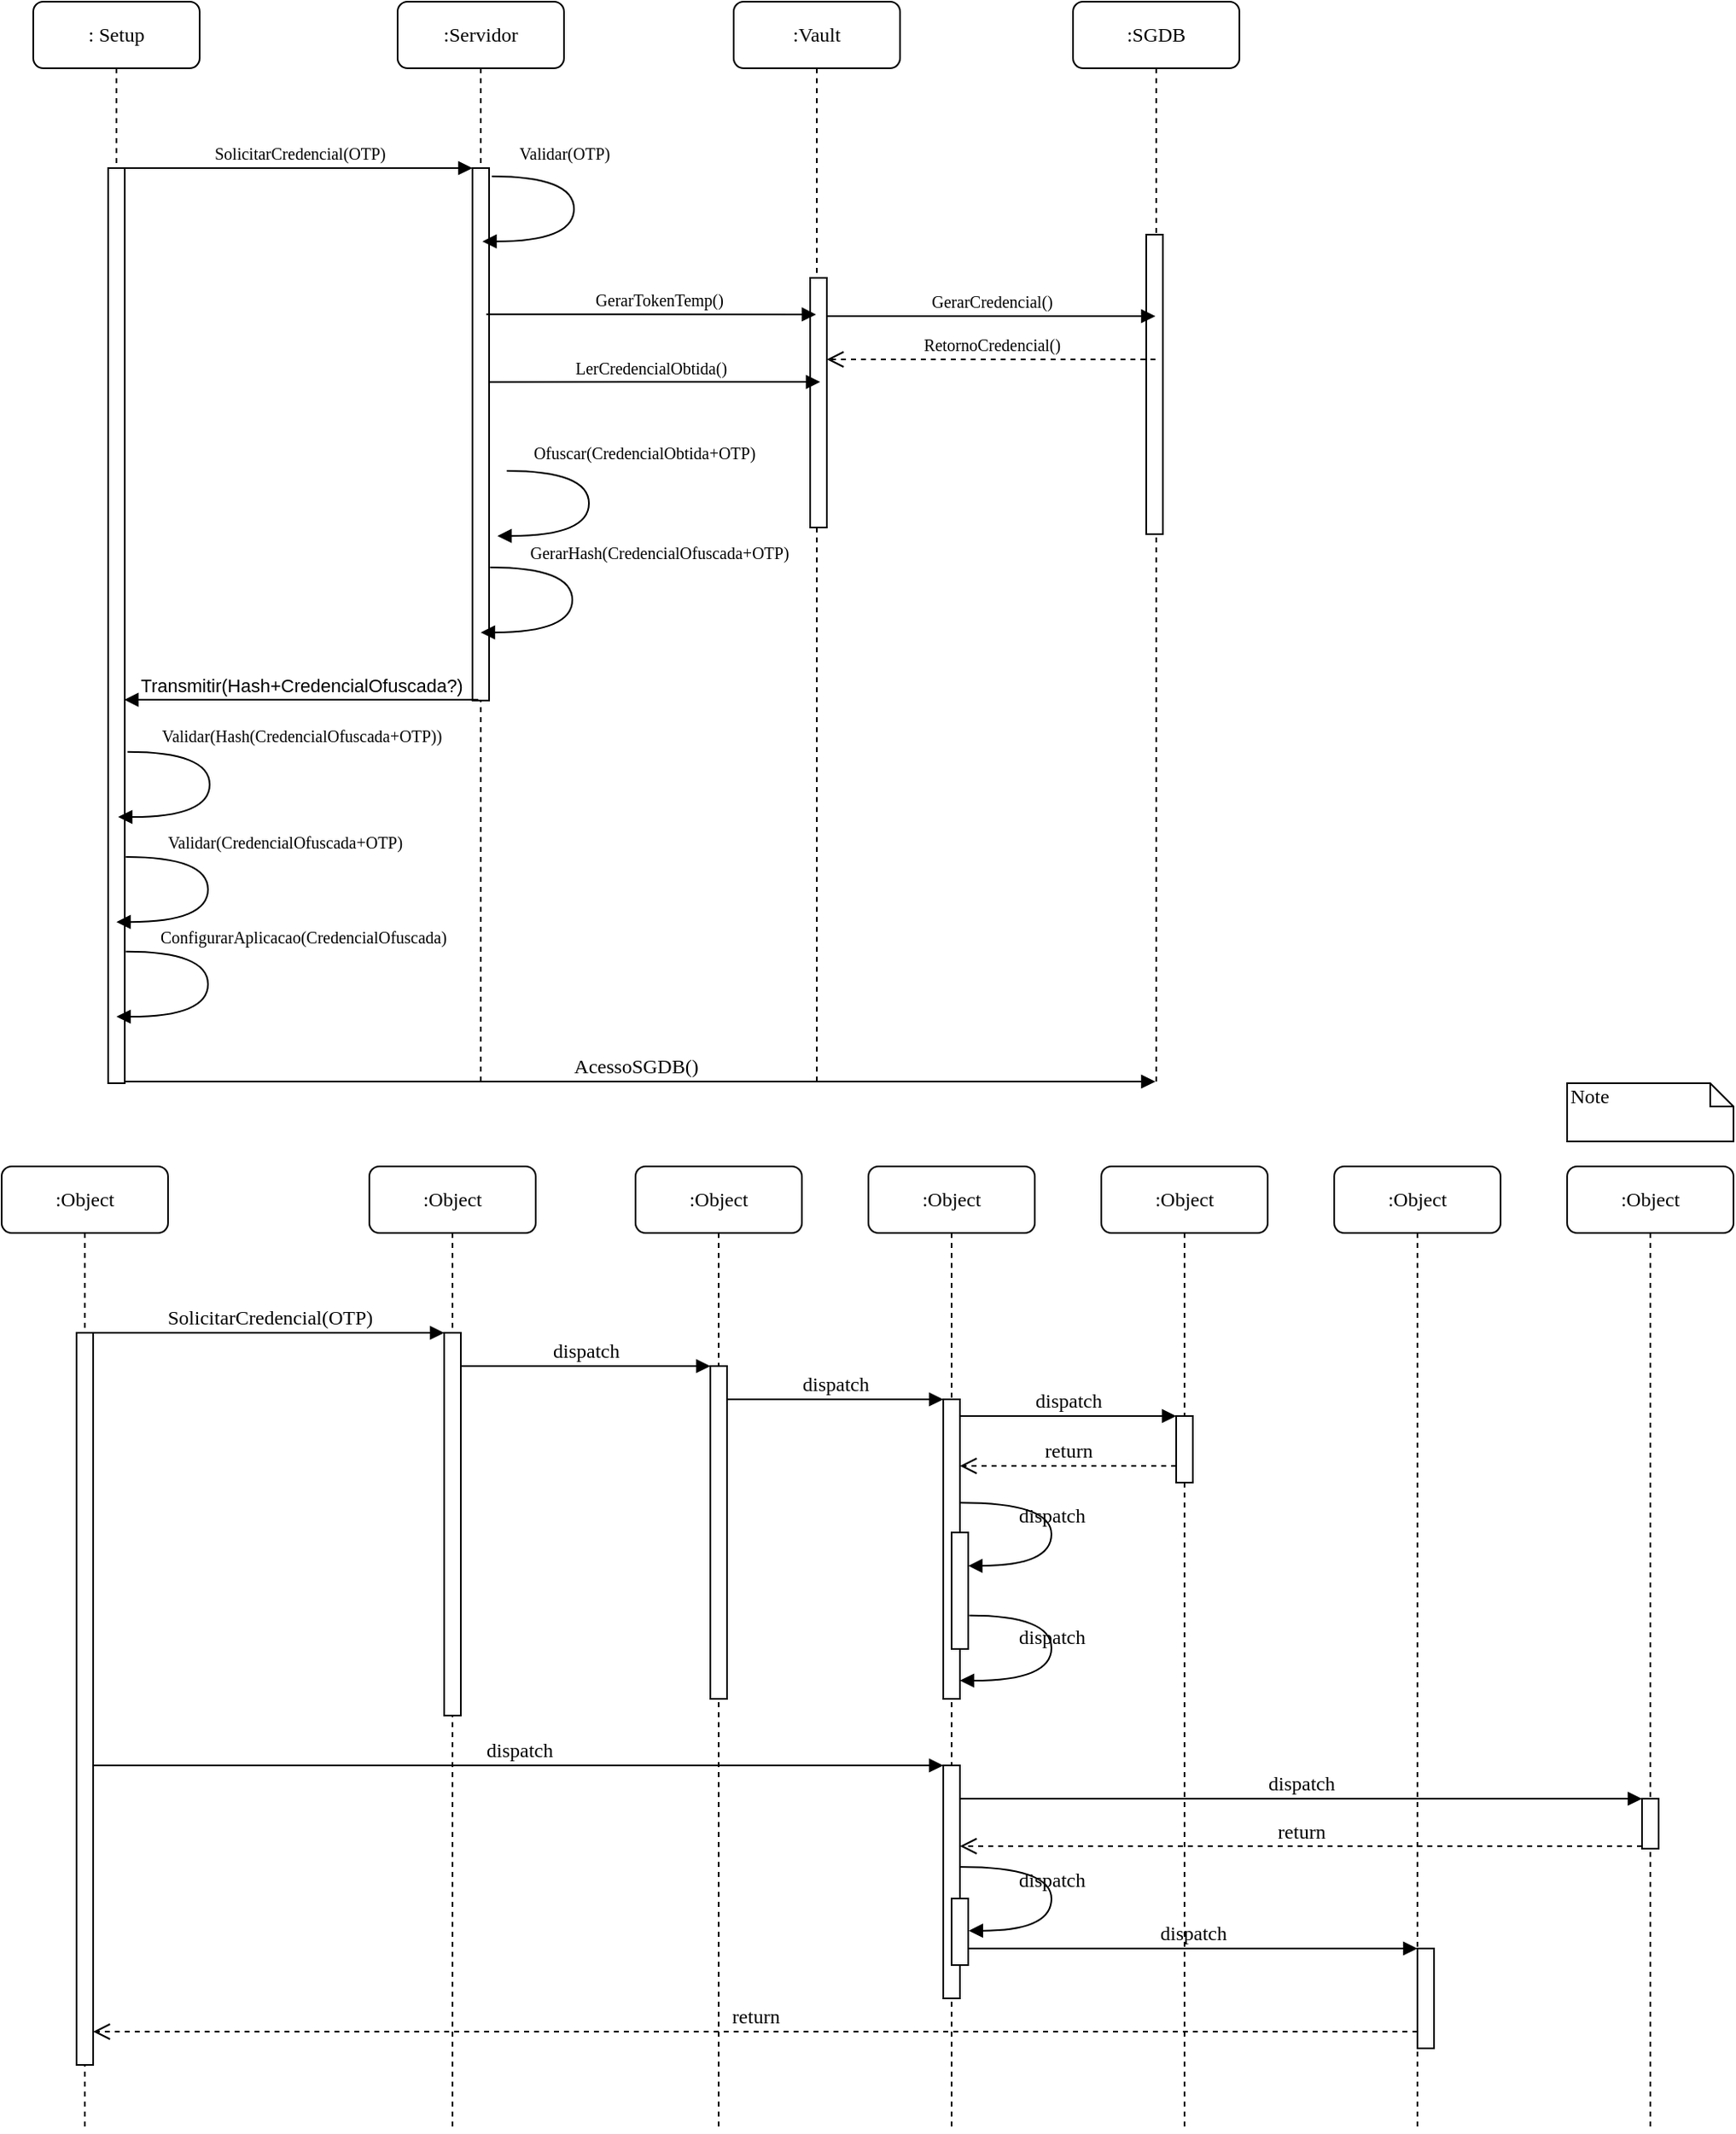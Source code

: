 <mxfile version="24.7.8">
  <diagram name="Page-1" id="13e1069c-82ec-6db2-03f1-153e76fe0fe0">
    <mxGraphModel dx="1338" dy="820" grid="1" gridSize="10" guides="1" tooltips="1" connect="1" arrows="1" fold="1" page="1" pageScale="1" pageWidth="1100" pageHeight="850" background="none" math="0" shadow="0">
      <root>
        <mxCell id="0" />
        <mxCell id="1" parent="0" />
        <mxCell id="7baba1c4bc27f4b0-2" value=":Servidor" style="shape=umlLifeline;perimeter=lifelinePerimeter;whiteSpace=wrap;html=1;container=1;collapsible=0;recursiveResize=0;outlineConnect=0;rounded=1;shadow=0;comic=0;labelBackgroundColor=none;strokeWidth=1;fontFamily=Verdana;fontSize=12;align=center;" parent="1" vertex="1">
          <mxGeometry x="238" y="80" width="100" height="650" as="geometry" />
        </mxCell>
        <mxCell id="7baba1c4bc27f4b0-10" value="" style="html=1;points=[];perimeter=orthogonalPerimeter;rounded=0;shadow=0;comic=0;labelBackgroundColor=none;strokeWidth=1;fontFamily=Verdana;fontSize=12;align=center;" parent="7baba1c4bc27f4b0-2" vertex="1">
          <mxGeometry x="45" y="100" width="10" height="320" as="geometry" />
        </mxCell>
        <mxCell id="7baba1c4bc27f4b0-36" value="Validar(OTP)" style="html=1;verticalAlign=bottom;endArrow=block;labelBackgroundColor=none;fontFamily=Verdana;fontSize=10;elbow=vertical;edgeStyle=orthogonalEdgeStyle;curved=1;exitX=1.066;exitY=0.713;exitPerimeter=0;" parent="7baba1c4bc27f4b0-2" edge="1">
          <mxGeometry x="-0.396" y="5" relative="1" as="geometry">
            <mxPoint x="56.66" y="105.01" as="sourcePoint" />
            <mxPoint x="51" y="144.1" as="targetPoint" />
            <Array as="points">
              <mxPoint x="106" y="105.1" />
              <mxPoint x="106" y="144.1" />
            </Array>
            <mxPoint as="offset" />
          </mxGeometry>
        </mxCell>
        <mxCell id="7baba1c4bc27f4b0-3" value=":Vault" style="shape=umlLifeline;perimeter=lifelinePerimeter;whiteSpace=wrap;html=1;container=1;collapsible=0;recursiveResize=0;outlineConnect=0;rounded=1;shadow=0;comic=0;labelBackgroundColor=none;strokeWidth=1;fontFamily=Verdana;fontSize=12;align=center;" parent="1" vertex="1">
          <mxGeometry x="440" y="80" width="100" height="650" as="geometry" />
        </mxCell>
        <mxCell id="7baba1c4bc27f4b0-13" value="" style="html=1;points=[];perimeter=orthogonalPerimeter;rounded=0;shadow=0;comic=0;labelBackgroundColor=none;strokeWidth=1;fontFamily=Verdana;fontSize=12;align=center;" parent="7baba1c4bc27f4b0-3" vertex="1">
          <mxGeometry x="46" y="166" width="10" height="150" as="geometry" />
        </mxCell>
        <mxCell id="7baba1c4bc27f4b0-4" value=":SGDB" style="shape=umlLifeline;perimeter=lifelinePerimeter;whiteSpace=wrap;html=1;container=1;collapsible=0;recursiveResize=0;outlineConnect=0;rounded=1;shadow=0;comic=0;labelBackgroundColor=none;strokeWidth=1;fontFamily=Verdana;fontSize=12;align=center;" parent="1" vertex="1">
          <mxGeometry x="644" y="80" width="100" height="650" as="geometry" />
        </mxCell>
        <mxCell id="7baba1c4bc27f4b0-8" value=": Setup" style="shape=umlLifeline;perimeter=lifelinePerimeter;whiteSpace=wrap;html=1;container=0;collapsible=0;recursiveResize=0;outlineConnect=0;rounded=1;shadow=0;comic=0;labelBackgroundColor=none;strokeWidth=1;fontFamily=Verdana;fontSize=12;align=center;" parent="1" vertex="1">
          <mxGeometry x="19" y="80" width="100" height="650" as="geometry" />
        </mxCell>
        <mxCell id="7baba1c4bc27f4b0-16" value="" style="html=1;points=[];perimeter=orthogonalPerimeter;rounded=0;shadow=0;comic=0;labelBackgroundColor=none;strokeWidth=1;fontFamily=Verdana;fontSize=12;align=center;" parent="1" vertex="1">
          <mxGeometry x="688" y="220" width="10" height="180" as="geometry" />
        </mxCell>
        <mxCell id="7baba1c4bc27f4b0-17" value="GerarCredencial()" style="html=1;verticalAlign=bottom;endArrow=block;labelBackgroundColor=none;fontFamily=Verdana;fontSize=10;edgeStyle=elbowEdgeStyle;elbow=vertical;" parent="1" target="7baba1c4bc27f4b0-4" edge="1">
          <mxGeometry relative="1" as="geometry">
            <mxPoint x="496.0" y="269" as="sourcePoint" />
            <Array as="points">
              <mxPoint x="501" y="269" />
            </Array>
            <mxPoint x="626.0" y="269" as="targetPoint" />
          </mxGeometry>
        </mxCell>
        <mxCell id="7baba1c4bc27f4b0-23" value="AcessoSGDB()" style="html=1;verticalAlign=bottom;endArrow=block;labelBackgroundColor=none;fontFamily=Verdana;fontSize=12;" parent="1" target="7baba1c4bc27f4b0-4" edge="1">
          <mxGeometry relative="1" as="geometry">
            <mxPoint x="68.5" y="729" as="sourcePoint" />
            <mxPoint x="688" y="729" as="targetPoint" />
            <Array as="points">
              <mxPoint x="504.5" y="729" />
            </Array>
          </mxGeometry>
        </mxCell>
        <mxCell id="7baba1c4bc27f4b0-11" value="SolicitarCredencial(OTP)" style="html=1;verticalAlign=bottom;endArrow=block;entryX=0;entryY=0;labelBackgroundColor=none;fontFamily=Verdana;fontSize=10;edgeStyle=elbowEdgeStyle;elbow=vertical;" parent="1" source="7baba1c4bc27f4b0-9" target="7baba1c4bc27f4b0-10" edge="1">
          <mxGeometry relative="1" as="geometry">
            <mxPoint x="220" y="190" as="sourcePoint" />
          </mxGeometry>
        </mxCell>
        <mxCell id="7baba1c4bc27f4b0-9" value="" style="html=1;points=[];perimeter=orthogonalPerimeter;rounded=0;shadow=0;comic=0;labelBackgroundColor=none;strokeWidth=1;fontFamily=Verdana;fontSize=12;align=center;" parent="1" vertex="1">
          <mxGeometry x="64" y="180" width="10" height="550" as="geometry" />
        </mxCell>
        <mxCell id="QP6aLqSdjkfwqtOfpNBx-1" value=":Object" style="shape=umlLifeline;perimeter=lifelinePerimeter;whiteSpace=wrap;html=1;container=1;collapsible=0;recursiveResize=0;outlineConnect=0;rounded=1;shadow=0;comic=0;labelBackgroundColor=none;strokeWidth=1;fontFamily=Verdana;fontSize=12;align=center;" parent="1" vertex="1">
          <mxGeometry x="221" y="780" width="100" height="580" as="geometry" />
        </mxCell>
        <mxCell id="QP6aLqSdjkfwqtOfpNBx-2" value="" style="html=1;points=[];perimeter=orthogonalPerimeter;rounded=0;shadow=0;comic=0;labelBackgroundColor=none;strokeWidth=1;fontFamily=Verdana;fontSize=12;align=center;" parent="QP6aLqSdjkfwqtOfpNBx-1" vertex="1">
          <mxGeometry x="45" y="100" width="10" height="230" as="geometry" />
        </mxCell>
        <mxCell id="QP6aLqSdjkfwqtOfpNBx-3" value=":Object" style="shape=umlLifeline;perimeter=lifelinePerimeter;whiteSpace=wrap;html=1;container=1;collapsible=0;recursiveResize=0;outlineConnect=0;rounded=1;shadow=0;comic=0;labelBackgroundColor=none;strokeWidth=1;fontFamily=Verdana;fontSize=12;align=center;" parent="1" vertex="1">
          <mxGeometry x="381" y="780" width="100" height="580" as="geometry" />
        </mxCell>
        <mxCell id="QP6aLqSdjkfwqtOfpNBx-4" value="" style="html=1;points=[];perimeter=orthogonalPerimeter;rounded=0;shadow=0;comic=0;labelBackgroundColor=none;strokeWidth=1;fontFamily=Verdana;fontSize=12;align=center;" parent="QP6aLqSdjkfwqtOfpNBx-3" vertex="1">
          <mxGeometry x="45" y="120" width="10" height="200" as="geometry" />
        </mxCell>
        <mxCell id="QP6aLqSdjkfwqtOfpNBx-5" value=":Object" style="shape=umlLifeline;perimeter=lifelinePerimeter;whiteSpace=wrap;html=1;container=1;collapsible=0;recursiveResize=0;outlineConnect=0;rounded=1;shadow=0;comic=0;labelBackgroundColor=none;strokeWidth=1;fontFamily=Verdana;fontSize=12;align=center;" parent="1" vertex="1">
          <mxGeometry x="521" y="780" width="100" height="580" as="geometry" />
        </mxCell>
        <mxCell id="QP6aLqSdjkfwqtOfpNBx-6" value=":Object" style="shape=umlLifeline;perimeter=lifelinePerimeter;whiteSpace=wrap;html=1;container=1;collapsible=0;recursiveResize=0;outlineConnect=0;rounded=1;shadow=0;comic=0;labelBackgroundColor=none;strokeWidth=1;fontFamily=Verdana;fontSize=12;align=center;" parent="1" vertex="1">
          <mxGeometry x="661" y="780" width="100" height="580" as="geometry" />
        </mxCell>
        <mxCell id="QP6aLqSdjkfwqtOfpNBx-7" value=":Object" style="shape=umlLifeline;perimeter=lifelinePerimeter;whiteSpace=wrap;html=1;container=1;collapsible=0;recursiveResize=0;outlineConnect=0;rounded=1;shadow=0;comic=0;labelBackgroundColor=none;strokeWidth=1;fontFamily=Verdana;fontSize=12;align=center;" parent="1" vertex="1">
          <mxGeometry x="801" y="780" width="100" height="580" as="geometry" />
        </mxCell>
        <mxCell id="QP6aLqSdjkfwqtOfpNBx-8" value=":Object" style="shape=umlLifeline;perimeter=lifelinePerimeter;whiteSpace=wrap;html=1;container=1;collapsible=0;recursiveResize=0;outlineConnect=0;rounded=1;shadow=0;comic=0;labelBackgroundColor=none;strokeWidth=1;fontFamily=Verdana;fontSize=12;align=center;" parent="1" vertex="1">
          <mxGeometry x="941" y="780" width="100" height="580" as="geometry" />
        </mxCell>
        <mxCell id="QP6aLqSdjkfwqtOfpNBx-9" value=":Object" style="shape=umlLifeline;perimeter=lifelinePerimeter;whiteSpace=wrap;html=1;container=0;collapsible=0;recursiveResize=0;outlineConnect=0;rounded=1;shadow=0;comic=0;labelBackgroundColor=none;strokeWidth=1;fontFamily=Verdana;fontSize=12;align=center;" parent="1" vertex="1">
          <mxGeometry y="780" width="100" height="580" as="geometry" />
        </mxCell>
        <mxCell id="QP6aLqSdjkfwqtOfpNBx-10" value="" style="html=1;points=[];perimeter=orthogonalPerimeter;rounded=0;shadow=0;comic=0;labelBackgroundColor=none;strokeWidth=1;fontFamily=Verdana;fontSize=12;align=center;" parent="1" vertex="1">
          <mxGeometry x="566" y="920" width="10" height="180" as="geometry" />
        </mxCell>
        <mxCell id="QP6aLqSdjkfwqtOfpNBx-11" value="dispatch" style="html=1;verticalAlign=bottom;endArrow=block;labelBackgroundColor=none;fontFamily=Verdana;fontSize=12;edgeStyle=elbowEdgeStyle;elbow=vertical;" parent="1" source="QP6aLqSdjkfwqtOfpNBx-4" target="QP6aLqSdjkfwqtOfpNBx-10" edge="1">
          <mxGeometry relative="1" as="geometry">
            <mxPoint x="491" y="920" as="sourcePoint" />
            <Array as="points">
              <mxPoint x="441" y="920" />
            </Array>
          </mxGeometry>
        </mxCell>
        <mxCell id="QP6aLqSdjkfwqtOfpNBx-12" value="" style="html=1;points=[];perimeter=orthogonalPerimeter;rounded=0;shadow=0;comic=0;labelBackgroundColor=none;strokeWidth=1;fontFamily=Verdana;fontSize=12;align=center;" parent="1" vertex="1">
          <mxGeometry x="706" y="930" width="10" height="40" as="geometry" />
        </mxCell>
        <mxCell id="QP6aLqSdjkfwqtOfpNBx-13" value="dispatch" style="html=1;verticalAlign=bottom;endArrow=block;entryX=0;entryY=0;labelBackgroundColor=none;fontFamily=Verdana;fontSize=12;edgeStyle=elbowEdgeStyle;elbow=vertical;" parent="1" source="QP6aLqSdjkfwqtOfpNBx-10" target="QP6aLqSdjkfwqtOfpNBx-12" edge="1">
          <mxGeometry relative="1" as="geometry">
            <mxPoint x="631" y="930" as="sourcePoint" />
          </mxGeometry>
        </mxCell>
        <mxCell id="QP6aLqSdjkfwqtOfpNBx-14" value="return" style="html=1;verticalAlign=bottom;endArrow=open;dashed=1;endSize=8;labelBackgroundColor=none;fontFamily=Verdana;fontSize=12;edgeStyle=elbowEdgeStyle;elbow=vertical;" parent="1" source="QP6aLqSdjkfwqtOfpNBx-12" target="QP6aLqSdjkfwqtOfpNBx-10" edge="1">
          <mxGeometry relative="1" as="geometry">
            <mxPoint x="631" y="1006" as="targetPoint" />
            <Array as="points">
              <mxPoint x="651" y="960" />
              <mxPoint x="681" y="960" />
            </Array>
          </mxGeometry>
        </mxCell>
        <mxCell id="QP6aLqSdjkfwqtOfpNBx-15" value="" style="html=1;points=[];perimeter=orthogonalPerimeter;rounded=0;shadow=0;comic=0;labelBackgroundColor=none;strokeWidth=1;fontFamily=Verdana;fontSize=12;align=center;" parent="1" vertex="1">
          <mxGeometry x="566" y="1140" width="10" height="140" as="geometry" />
        </mxCell>
        <mxCell id="QP6aLqSdjkfwqtOfpNBx-16" value="dispatch" style="html=1;verticalAlign=bottom;endArrow=block;entryX=0;entryY=0;labelBackgroundColor=none;fontFamily=Verdana;fontSize=12;" parent="1" source="QP6aLqSdjkfwqtOfpNBx-31" target="QP6aLqSdjkfwqtOfpNBx-15" edge="1">
          <mxGeometry relative="1" as="geometry">
            <mxPoint x="491" y="1120" as="sourcePoint" />
          </mxGeometry>
        </mxCell>
        <mxCell id="QP6aLqSdjkfwqtOfpNBx-17" value="" style="html=1;points=[];perimeter=orthogonalPerimeter;rounded=0;shadow=0;comic=0;labelBackgroundColor=none;strokeColor=#000000;strokeWidth=1;fillColor=#FFFFFF;fontFamily=Verdana;fontSize=12;fontColor=#000000;align=center;" parent="1" vertex="1">
          <mxGeometry x="986" y="1160" width="10" height="30" as="geometry" />
        </mxCell>
        <mxCell id="QP6aLqSdjkfwqtOfpNBx-18" value="dispatch" style="html=1;verticalAlign=bottom;endArrow=block;entryX=0;entryY=0;labelBackgroundColor=none;fontFamily=Verdana;fontSize=12;" parent="1" source="QP6aLqSdjkfwqtOfpNBx-15" target="QP6aLqSdjkfwqtOfpNBx-17" edge="1">
          <mxGeometry relative="1" as="geometry">
            <mxPoint x="911" y="1040" as="sourcePoint" />
          </mxGeometry>
        </mxCell>
        <mxCell id="QP6aLqSdjkfwqtOfpNBx-19" value="return" style="html=1;verticalAlign=bottom;endArrow=open;dashed=1;endSize=8;exitX=0;exitY=0.95;labelBackgroundColor=none;fontFamily=Verdana;fontSize=12;" parent="1" source="QP6aLqSdjkfwqtOfpNBx-17" target="QP6aLqSdjkfwqtOfpNBx-15" edge="1">
          <mxGeometry relative="1" as="geometry">
            <mxPoint x="911" y="1116" as="targetPoint" />
          </mxGeometry>
        </mxCell>
        <mxCell id="QP6aLqSdjkfwqtOfpNBx-20" value="" style="html=1;points=[];perimeter=orthogonalPerimeter;rounded=0;shadow=0;comic=0;labelBackgroundColor=none;strokeWidth=1;fontFamily=Verdana;fontSize=12;align=center;" parent="1" vertex="1">
          <mxGeometry x="851" y="1250" width="10" height="60" as="geometry" />
        </mxCell>
        <mxCell id="QP6aLqSdjkfwqtOfpNBx-21" value="dispatch" style="html=1;verticalAlign=bottom;endArrow=block;entryX=0;entryY=0;labelBackgroundColor=none;fontFamily=Verdana;fontSize=12;edgeStyle=elbowEdgeStyle;elbow=vertical;" parent="1" source="QP6aLqSdjkfwqtOfpNBx-28" target="QP6aLqSdjkfwqtOfpNBx-20" edge="1">
          <mxGeometry relative="1" as="geometry">
            <mxPoint x="781" y="1250" as="sourcePoint" />
          </mxGeometry>
        </mxCell>
        <mxCell id="QP6aLqSdjkfwqtOfpNBx-22" value="return" style="html=1;verticalAlign=bottom;endArrow=open;dashed=1;endSize=8;labelBackgroundColor=none;fontFamily=Verdana;fontSize=12;edgeStyle=elbowEdgeStyle;elbow=vertical;" parent="1" source="QP6aLqSdjkfwqtOfpNBx-20" target="QP6aLqSdjkfwqtOfpNBx-31" edge="1">
          <mxGeometry relative="1" as="geometry">
            <mxPoint x="781" y="1326" as="targetPoint" />
            <Array as="points">
              <mxPoint x="551" y="1300" />
            </Array>
          </mxGeometry>
        </mxCell>
        <mxCell id="QP6aLqSdjkfwqtOfpNBx-23" value="SolicitarCredencial(OTP)" style="html=1;verticalAlign=bottom;endArrow=block;entryX=0;entryY=0;labelBackgroundColor=none;fontFamily=Verdana;fontSize=12;edgeStyle=elbowEdgeStyle;elbow=vertical;" parent="1" source="QP6aLqSdjkfwqtOfpNBx-31" target="QP6aLqSdjkfwqtOfpNBx-2" edge="1">
          <mxGeometry relative="1" as="geometry">
            <mxPoint x="201" y="890" as="sourcePoint" />
          </mxGeometry>
        </mxCell>
        <mxCell id="QP6aLqSdjkfwqtOfpNBx-24" value="dispatch" style="html=1;verticalAlign=bottom;endArrow=block;entryX=0;entryY=0;labelBackgroundColor=none;fontFamily=Verdana;fontSize=12;edgeStyle=elbowEdgeStyle;elbow=vertical;" parent="1" source="QP6aLqSdjkfwqtOfpNBx-2" target="QP6aLqSdjkfwqtOfpNBx-4" edge="1">
          <mxGeometry relative="1" as="geometry">
            <mxPoint x="351" y="900" as="sourcePoint" />
          </mxGeometry>
        </mxCell>
        <mxCell id="QP6aLqSdjkfwqtOfpNBx-25" value="" style="html=1;points=[];perimeter=orthogonalPerimeter;rounded=0;shadow=0;comic=0;labelBackgroundColor=none;strokeWidth=1;fontFamily=Verdana;fontSize=12;align=center;" parent="1" vertex="1">
          <mxGeometry x="571" y="1000" width="10" height="70" as="geometry" />
        </mxCell>
        <mxCell id="QP6aLqSdjkfwqtOfpNBx-26" value="dispatch" style="html=1;verticalAlign=bottom;endArrow=block;labelBackgroundColor=none;fontFamily=Verdana;fontSize=12;elbow=vertical;edgeStyle=orthogonalEdgeStyle;curved=1;entryX=1;entryY=0.286;entryPerimeter=0;exitX=1.038;exitY=0.345;exitPerimeter=0;" parent="1" source="QP6aLqSdjkfwqtOfpNBx-10" target="QP6aLqSdjkfwqtOfpNBx-25" edge="1">
          <mxGeometry relative="1" as="geometry">
            <mxPoint x="446" y="930" as="sourcePoint" />
            <mxPoint x="576" y="930" as="targetPoint" />
            <Array as="points">
              <mxPoint x="631" y="982" />
              <mxPoint x="631" y="1020" />
            </Array>
          </mxGeometry>
        </mxCell>
        <mxCell id="QP6aLqSdjkfwqtOfpNBx-27" value="dispatch" style="html=1;verticalAlign=bottom;endArrow=block;labelBackgroundColor=none;fontFamily=Verdana;fontSize=12;elbow=vertical;edgeStyle=orthogonalEdgeStyle;curved=1;exitX=1.066;exitY=0.713;exitPerimeter=0;" parent="1" source="QP6aLqSdjkfwqtOfpNBx-25" edge="1">
          <mxGeometry relative="1" as="geometry">
            <mxPoint x="591.333" y="1050" as="sourcePoint" />
            <mxPoint x="576" y="1089" as="targetPoint" />
            <Array as="points">
              <mxPoint x="631" y="1050" />
              <mxPoint x="631" y="1089" />
            </Array>
          </mxGeometry>
        </mxCell>
        <mxCell id="QP6aLqSdjkfwqtOfpNBx-28" value="" style="html=1;points=[];perimeter=orthogonalPerimeter;rounded=0;shadow=0;comic=0;labelBackgroundColor=none;strokeWidth=1;fontFamily=Verdana;fontSize=12;align=center;" parent="1" vertex="1">
          <mxGeometry x="571" y="1220" width="10" height="40" as="geometry" />
        </mxCell>
        <mxCell id="QP6aLqSdjkfwqtOfpNBx-29" value="dispatch" style="html=1;verticalAlign=bottom;endArrow=block;labelBackgroundColor=none;fontFamily=Verdana;fontSize=12;elbow=vertical;edgeStyle=orthogonalEdgeStyle;curved=1;entryX=1;entryY=0.286;entryPerimeter=0;exitX=1.038;exitY=0.345;exitPerimeter=0;" parent="1" edge="1">
          <mxGeometry relative="1" as="geometry">
            <mxPoint x="576.333" y="1201" as="sourcePoint" />
            <mxPoint x="581.333" y="1239.333" as="targetPoint" />
            <Array as="points">
              <mxPoint x="631" y="1201" />
              <mxPoint x="631" y="1239" />
            </Array>
          </mxGeometry>
        </mxCell>
        <mxCell id="QP6aLqSdjkfwqtOfpNBx-30" value="Note" style="shape=note;whiteSpace=wrap;html=1;size=14;verticalAlign=top;align=left;spacingTop=-6;rounded=0;shadow=0;comic=0;labelBackgroundColor=none;strokeWidth=1;fontFamily=Verdana;fontSize=12" parent="1" vertex="1">
          <mxGeometry x="941" y="730" width="100" height="35" as="geometry" />
        </mxCell>
        <mxCell id="QP6aLqSdjkfwqtOfpNBx-31" value="" style="html=1;points=[];perimeter=orthogonalPerimeter;rounded=0;shadow=0;comic=0;labelBackgroundColor=none;strokeWidth=1;fontFamily=Verdana;fontSize=12;align=center;" parent="1" vertex="1">
          <mxGeometry x="45" y="880" width="10" height="440" as="geometry" />
        </mxCell>
        <mxCell id="QP6aLqSdjkfwqtOfpNBx-32" value="GerarToken&lt;span style=&quot;background-color: initial; font-size: 10px;&quot;&gt;Temp()&lt;/span&gt;" style="html=1;verticalAlign=bottom;endArrow=block;labelBackgroundColor=none;fontFamily=Verdana;fontSize=10;edgeStyle=elbowEdgeStyle;elbow=vertical;exitX=0.833;exitY=0.287;exitDx=0;exitDy=0;exitPerimeter=0;" parent="1" edge="1">
          <mxGeometry x="0.045" relative="1" as="geometry">
            <mxPoint x="291.33" y="267.84" as="sourcePoint" />
            <mxPoint x="489.5" y="268" as="targetPoint" />
            <mxPoint as="offset" />
          </mxGeometry>
        </mxCell>
        <mxCell id="LnAXSB2nj5Kfcnm11oD_-1" value="RetornoCredencial()" style="html=1;verticalAlign=bottom;endArrow=open;dashed=1;endSize=8;labelBackgroundColor=none;fontFamily=Verdana;fontSize=10;edgeStyle=elbowEdgeStyle;elbow=vertical;" parent="1" edge="1">
          <mxGeometry relative="1" as="geometry">
            <mxPoint x="496" y="295" as="targetPoint" />
            <Array as="points">
              <mxPoint x="571" y="295" />
              <mxPoint x="601" y="295" />
            </Array>
            <mxPoint x="693.5" y="295" as="sourcePoint" />
          </mxGeometry>
        </mxCell>
        <mxCell id="LnAXSB2nj5Kfcnm11oD_-2" value="LerCredencialObtida()" style="html=1;verticalAlign=bottom;endArrow=block;labelBackgroundColor=none;fontFamily=Verdana;fontSize=10;edgeStyle=elbowEdgeStyle;elbow=vertical;exitX=0.833;exitY=0.287;exitDx=0;exitDy=0;exitPerimeter=0;" parent="1" edge="1">
          <mxGeometry x="-0.025" relative="1" as="geometry">
            <mxPoint x="293" y="308.58" as="sourcePoint" />
            <mxPoint x="492" y="308.58" as="targetPoint" />
            <mxPoint as="offset" />
          </mxGeometry>
        </mxCell>
        <mxCell id="LnAXSB2nj5Kfcnm11oD_-4" value="Validar(CredencialOfuscada+OTP)" style="html=1;verticalAlign=bottom;endArrow=block;labelBackgroundColor=none;fontFamily=Verdana;fontSize=10;elbow=vertical;edgeStyle=orthogonalEdgeStyle;curved=1;exitX=1.066;exitY=0.713;exitPerimeter=0;" parent="1" edge="1">
          <mxGeometry x="-0.312" y="46" relative="1" as="geometry">
            <mxPoint x="74.66" y="594.0" as="sourcePoint" />
            <mxPoint x="69" y="633.09" as="targetPoint" />
            <Array as="points">
              <mxPoint x="124" y="594.09" />
              <mxPoint x="124" y="633.09" />
            </Array>
            <mxPoint as="offset" />
          </mxGeometry>
        </mxCell>
        <mxCell id="LnAXSB2nj5Kfcnm11oD_-3" value="GerarHash(CredencialOfuscada+OTP)" style="html=1;verticalAlign=bottom;endArrow=block;labelBackgroundColor=none;fontFamily=Verdana;fontSize=10;elbow=vertical;edgeStyle=orthogonalEdgeStyle;curved=1;exitX=1.066;exitY=0.713;exitPerimeter=0;" parent="1" edge="1">
          <mxGeometry x="-0.312" y="52" relative="1" as="geometry">
            <mxPoint x="293.66" y="420.01" as="sourcePoint" />
            <mxPoint x="288" y="459.1" as="targetPoint" />
            <Array as="points">
              <mxPoint x="343" y="420.1" />
              <mxPoint x="343" y="459.1" />
            </Array>
            <mxPoint as="offset" />
          </mxGeometry>
        </mxCell>
        <mxCell id="LnAXSB2nj5Kfcnm11oD_-6" value="Transmitir(Hash+CredencialOfuscada?)" style="html=1;verticalAlign=bottom;endArrow=block;curved=0;rounded=0;entryX=1.067;entryY=0.749;entryDx=0;entryDy=0;entryPerimeter=0;" parent="1" edge="1">
          <mxGeometry x="0.001" width="80" relative="1" as="geometry">
            <mxPoint x="286.5" y="499.56" as="sourcePoint" />
            <mxPoint x="73.67" y="499.56" as="targetPoint" />
            <mxPoint as="offset" />
          </mxGeometry>
        </mxCell>
        <mxCell id="LnAXSB2nj5Kfcnm11oD_-7" value="Ofuscar(CredencialObtida+OTP)" style="html=1;verticalAlign=bottom;endArrow=block;labelBackgroundColor=none;fontFamily=Verdana;fontSize=10;elbow=vertical;edgeStyle=orthogonalEdgeStyle;curved=1;exitX=1.066;exitY=0.713;exitPerimeter=0;" parent="1" edge="1">
          <mxGeometry x="-0.312" y="33" relative="1" as="geometry">
            <mxPoint x="303.66" y="362.01" as="sourcePoint" />
            <mxPoint x="298" y="401.1" as="targetPoint" />
            <Array as="points">
              <mxPoint x="353" y="362.1" />
              <mxPoint x="353" y="401.1" />
            </Array>
            <mxPoint y="-2" as="offset" />
          </mxGeometry>
        </mxCell>
        <mxCell id="LnAXSB2nj5Kfcnm11oD_-9" value="Validar(Hash(CredencialOfuscada+OTP))" style="html=1;verticalAlign=bottom;endArrow=block;labelBackgroundColor=none;fontFamily=Verdana;fontSize=10;elbow=vertical;edgeStyle=orthogonalEdgeStyle;curved=1;exitX=1.066;exitY=0.713;exitPerimeter=0;" parent="1" edge="1">
          <mxGeometry x="-0.312" y="55" relative="1" as="geometry">
            <mxPoint x="75.66" y="530.91" as="sourcePoint" />
            <mxPoint x="70" y="570" as="targetPoint" />
            <Array as="points">
              <mxPoint x="125" y="531" />
              <mxPoint x="125" y="570" />
            </Array>
            <mxPoint y="-1" as="offset" />
          </mxGeometry>
        </mxCell>
        <mxCell id="LnAXSB2nj5Kfcnm11oD_-10" value="ConfigurarAplicacao(CredencialOfuscada)" style="html=1;verticalAlign=bottom;endArrow=block;labelBackgroundColor=none;fontFamily=Verdana;fontSize=10;elbow=vertical;edgeStyle=orthogonalEdgeStyle;curved=1;exitX=1.066;exitY=0.713;exitPerimeter=0;" parent="1" edge="1">
          <mxGeometry x="-0.312" y="57" relative="1" as="geometry">
            <mxPoint x="74.66" y="650.91" as="sourcePoint" />
            <mxPoint x="69" y="690" as="targetPoint" />
            <Array as="points">
              <mxPoint x="124" y="651" />
              <mxPoint x="124" y="690" />
            </Array>
            <mxPoint as="offset" />
          </mxGeometry>
        </mxCell>
      </root>
    </mxGraphModel>
  </diagram>
</mxfile>
